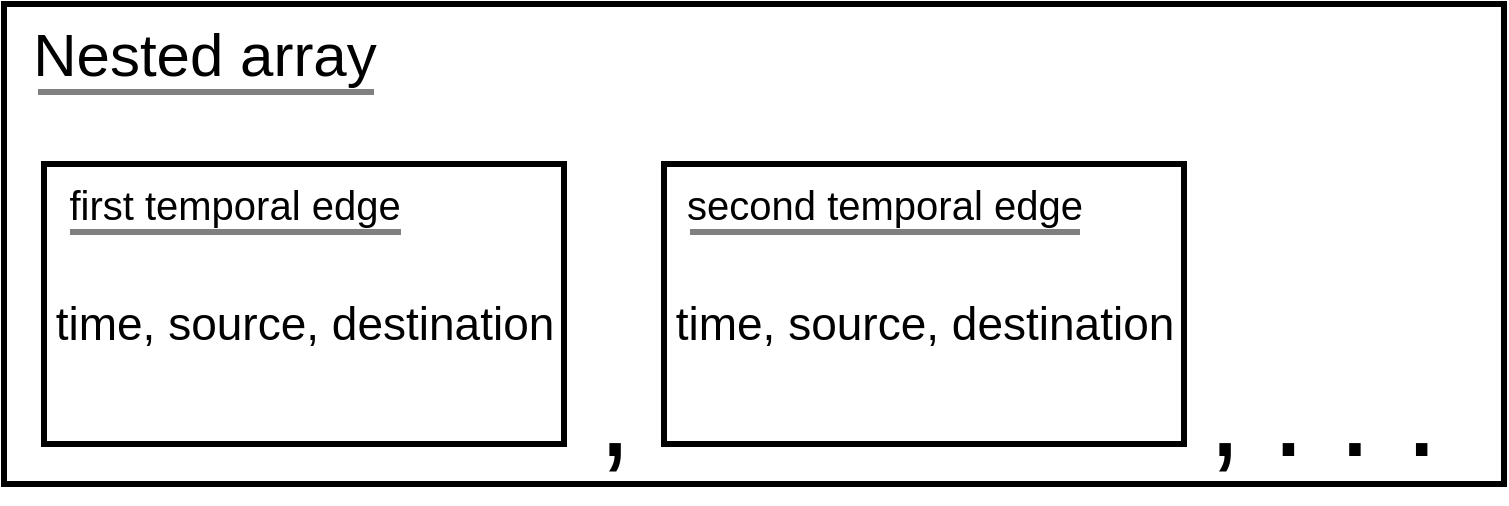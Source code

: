 <mxfile version="26.2.10">
  <diagram name="Seite-1" id="YQCEgiZrK64RDbJxEUyN">
    <mxGraphModel dx="1182" dy="639" grid="1" gridSize="10" guides="1" tooltips="1" connect="1" arrows="1" fold="1" page="1" pageScale="1" pageWidth="827" pageHeight="1169" math="0" shadow="0">
      <root>
        <mxCell id="0" />
        <mxCell id="1" parent="0" />
        <mxCell id="7GUp3bZeSzjO9WUExJve-1" value="" style="rounded=0;whiteSpace=wrap;html=1;strokeWidth=3;" parent="1" vertex="1">
          <mxGeometry x="40" y="40" width="750" height="240" as="geometry" />
        </mxCell>
        <mxCell id="7GUp3bZeSzjO9WUExJve-2" value="&lt;font style=&quot;font-size: 30px;&quot;&gt;Nested array&lt;/font&gt;" style="text;html=1;align=center;verticalAlign=middle;resizable=0;points=[];autosize=1;strokeColor=none;fillColor=none;fontSize=20;labelBorderColor=none;" parent="1" vertex="1">
          <mxGeometry x="40" y="40" width="200" height="50" as="geometry" />
        </mxCell>
        <mxCell id="7GUp3bZeSzjO9WUExJve-3" value="" style="rounded=0;whiteSpace=wrap;html=1;strokeWidth=3;" parent="1" vertex="1">
          <mxGeometry x="60" y="120" width="260" height="140" as="geometry" />
        </mxCell>
        <mxCell id="7GUp3bZeSzjO9WUExJve-4" value="" style="rounded=0;whiteSpace=wrap;html=1;strokeWidth=3;" parent="1" vertex="1">
          <mxGeometry x="370" y="120" width="260" height="140" as="geometry" />
        </mxCell>
        <mxCell id="7GUp3bZeSzjO9WUExJve-5" value="&lt;font style=&quot;font-size: 60px;&quot;&gt;. . .&lt;/font&gt;" style="text;html=1;align=center;verticalAlign=middle;resizable=0;points=[];autosize=1;strokeColor=none;fillColor=none;" parent="1" vertex="1">
          <mxGeometry x="660" y="200" width="110" height="90" as="geometry" />
        </mxCell>
        <mxCell id="7GUp3bZeSzjO9WUExJve-6" value="time, source, destination" style="text;html=1;align=center;verticalAlign=middle;resizable=0;points=[];autosize=1;strokeColor=none;fillColor=none;fontSize=23;" parent="1" vertex="1">
          <mxGeometry x="55" y="180" width="270" height="40" as="geometry" />
        </mxCell>
        <mxCell id="7GUp3bZeSzjO9WUExJve-7" value="time, source, destination" style="text;html=1;align=center;verticalAlign=middle;resizable=0;points=[];autosize=1;strokeColor=none;fillColor=none;fontSize=23;" parent="1" vertex="1">
          <mxGeometry x="365" y="180" width="270" height="40" as="geometry" />
        </mxCell>
        <mxCell id="7GUp3bZeSzjO9WUExJve-8" value="first temporal edge" style="text;html=1;align=center;verticalAlign=middle;resizable=0;points=[];autosize=1;strokeColor=none;fillColor=none;fontSize=20;labelBorderColor=none;" parent="1" vertex="1">
          <mxGeometry x="60" y="120" width="190" height="40" as="geometry" />
        </mxCell>
        <mxCell id="7GUp3bZeSzjO9WUExJve-10" value="second temporal edge" style="text;html=1;align=center;verticalAlign=middle;resizable=0;points=[];autosize=1;strokeColor=none;fillColor=none;fontSize=20;labelBorderColor=none;" parent="1" vertex="1">
          <mxGeometry x="370" y="120" width="220" height="40" as="geometry" />
        </mxCell>
        <mxCell id="7GUp3bZeSzjO9WUExJve-11" value="&lt;font style=&quot;font-size: 60px;&quot;&gt;,&lt;/font&gt;" style="text;html=1;align=center;verticalAlign=middle;resizable=0;points=[];autosize=1;strokeColor=none;fillColor=none;" parent="1" vertex="1">
          <mxGeometry x="325" y="200" width="40" height="90" as="geometry" />
        </mxCell>
        <mxCell id="7GUp3bZeSzjO9WUExJve-13" value="&lt;font style=&quot;font-size: 60px;&quot;&gt;,&lt;/font&gt;" style="text;html=1;align=center;verticalAlign=middle;resizable=0;points=[];autosize=1;strokeColor=none;fillColor=none;" parent="1" vertex="1">
          <mxGeometry x="630" y="200" width="40" height="90" as="geometry" />
        </mxCell>
        <mxCell id="7GUp3bZeSzjO9WUExJve-14" value="" style="endArrow=none;html=1;rounded=0;strokeWidth=3;strokeColor=light-dark(#808080, #ededed);" parent="1" edge="1">
          <mxGeometry width="50" height="50" relative="1" as="geometry">
            <mxPoint x="57" y="84" as="sourcePoint" />
            <mxPoint x="225" y="84" as="targetPoint" />
          </mxGeometry>
        </mxCell>
        <mxCell id="7GUp3bZeSzjO9WUExJve-15" value="" style="endArrow=none;html=1;rounded=0;strokeWidth=3;strokeColor=light-dark(#808080, #ededed);" parent="1" edge="1">
          <mxGeometry width="50" height="50" relative="1" as="geometry">
            <mxPoint x="73" y="154" as="sourcePoint" />
            <mxPoint x="238.5" y="154" as="targetPoint" />
          </mxGeometry>
        </mxCell>
        <mxCell id="N_tXNplMPgl15yUD3twY-1" value="" style="endArrow=none;html=1;rounded=0;strokeWidth=3;strokeColor=light-dark(#808080, #ededed);" edge="1" parent="1">
          <mxGeometry width="50" height="50" relative="1" as="geometry">
            <mxPoint x="383" y="154" as="sourcePoint" />
            <mxPoint x="578" y="154" as="targetPoint" />
          </mxGeometry>
        </mxCell>
      </root>
    </mxGraphModel>
  </diagram>
</mxfile>
